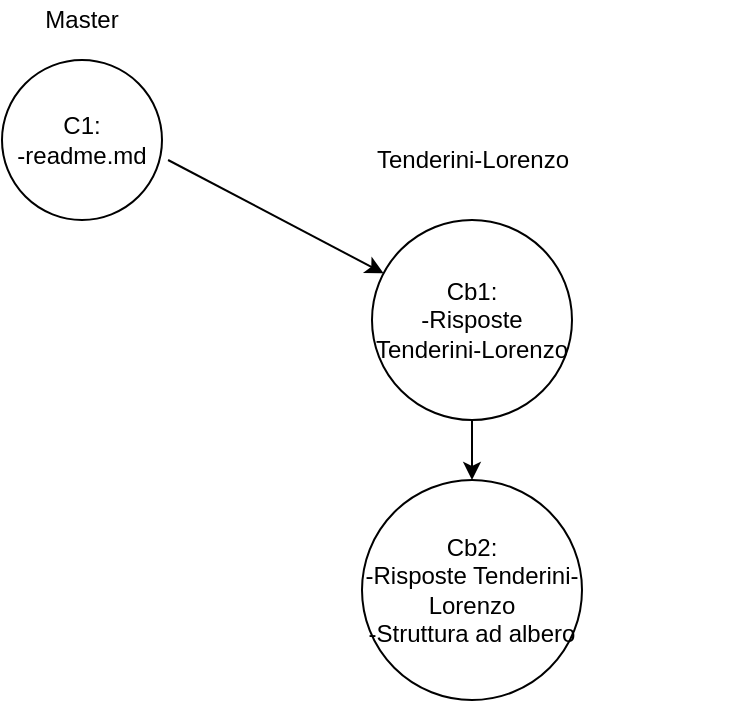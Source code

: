<mxfile version="14.2.7" type="device"><diagram id="mrrqgdZSkBwlgUWvZDJ7" name="Page-1"><mxGraphModel dx="1422" dy="762" grid="1" gridSize="10" guides="1" tooltips="1" connect="1" arrows="1" fold="1" page="1" pageScale="1" pageWidth="827" pageHeight="1169" math="0" shadow="0"><root><mxCell id="0"/><mxCell id="1" parent="0"/><mxCell id="iZLkbKQNKNpPpjNIdz6v-1" value="C1:&lt;br&gt;-readme.md" style="ellipse;whiteSpace=wrap;html=1;aspect=fixed;" vertex="1" parent="1"><mxGeometry x="150" y="90" width="80" height="80" as="geometry"/></mxCell><mxCell id="iZLkbKQNKNpPpjNIdz6v-2" value="Master" style="text;html=1;strokeColor=none;fillColor=none;align=center;verticalAlign=middle;whiteSpace=wrap;rounded=0;" vertex="1" parent="1"><mxGeometry x="170" y="60" width="40" height="20" as="geometry"/></mxCell><mxCell id="iZLkbKQNKNpPpjNIdz6v-4" value="" style="endArrow=classic;html=1;exitX=1.038;exitY=0.625;exitDx=0;exitDy=0;exitPerimeter=0;" edge="1" parent="1" source="iZLkbKQNKNpPpjNIdz6v-1" target="iZLkbKQNKNpPpjNIdz6v-5"><mxGeometry width="50" height="50" relative="1" as="geometry"><mxPoint x="390" y="420" as="sourcePoint"/><mxPoint x="310" y="200" as="targetPoint"/></mxGeometry></mxCell><mxCell id="iZLkbKQNKNpPpjNIdz6v-5" value="Cb1:&lt;br&gt;-Risposte Tenderini-Lorenzo" style="ellipse;whiteSpace=wrap;html=1;aspect=fixed;" vertex="1" parent="1"><mxGeometry x="335" y="170" width="100" height="100" as="geometry"/></mxCell><mxCell id="iZLkbKQNKNpPpjNIdz6v-6" value="Cb2:&lt;br&gt;-Risposte Tenderini-Lorenzo&lt;br&gt;-Struttura ad albero" style="ellipse;whiteSpace=wrap;html=1;aspect=fixed;" vertex="1" parent="1"><mxGeometry x="330" y="300" width="110" height="110" as="geometry"/></mxCell><mxCell id="iZLkbKQNKNpPpjNIdz6v-7" value="" style="endArrow=classic;html=1;entryX=0.5;entryY=0;entryDx=0;entryDy=0;" edge="1" parent="1" target="iZLkbKQNKNpPpjNIdz6v-6"><mxGeometry width="50" height="50" relative="1" as="geometry"><mxPoint x="385" y="270" as="sourcePoint"/><mxPoint x="440" y="320" as="targetPoint"/></mxGeometry></mxCell><mxCell id="iZLkbKQNKNpPpjNIdz6v-9" value="Tenderini-Lorenzo" style="text;html=1;strokeColor=none;fillColor=none;align=center;verticalAlign=middle;whiteSpace=wrap;rounded=0;" vertex="1" parent="1"><mxGeometry x="247.5" y="130" width="275" height="20" as="geometry"/></mxCell></root></mxGraphModel></diagram></mxfile>